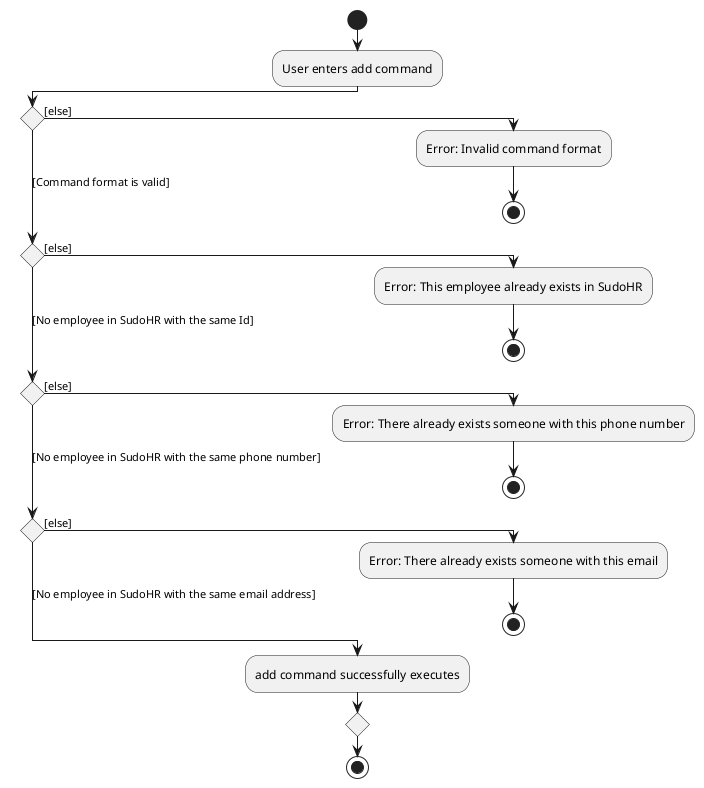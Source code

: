 @startuml
!pragma useVerticalIf on
start
:User enters add command;
if () then ([else])
  :Error: Invalid command format;
  stop
([Command format is valid]) elseif () then ([else])
  :Error: This employee already exists in SudoHR;
  stop
([No employee in SudoHR with the same Id]) elseif () then ([else])
  :Error: There already exists someone with this phone number;
  stop
([No employee in SudoHR with the same phone number]) elseif () then ([else])
  :Error: There already exists someone with this email;
  stop

else ([No employee in SudoHR with the same email address])
  :add command successfully executes;
  endif
stop

@enduml
